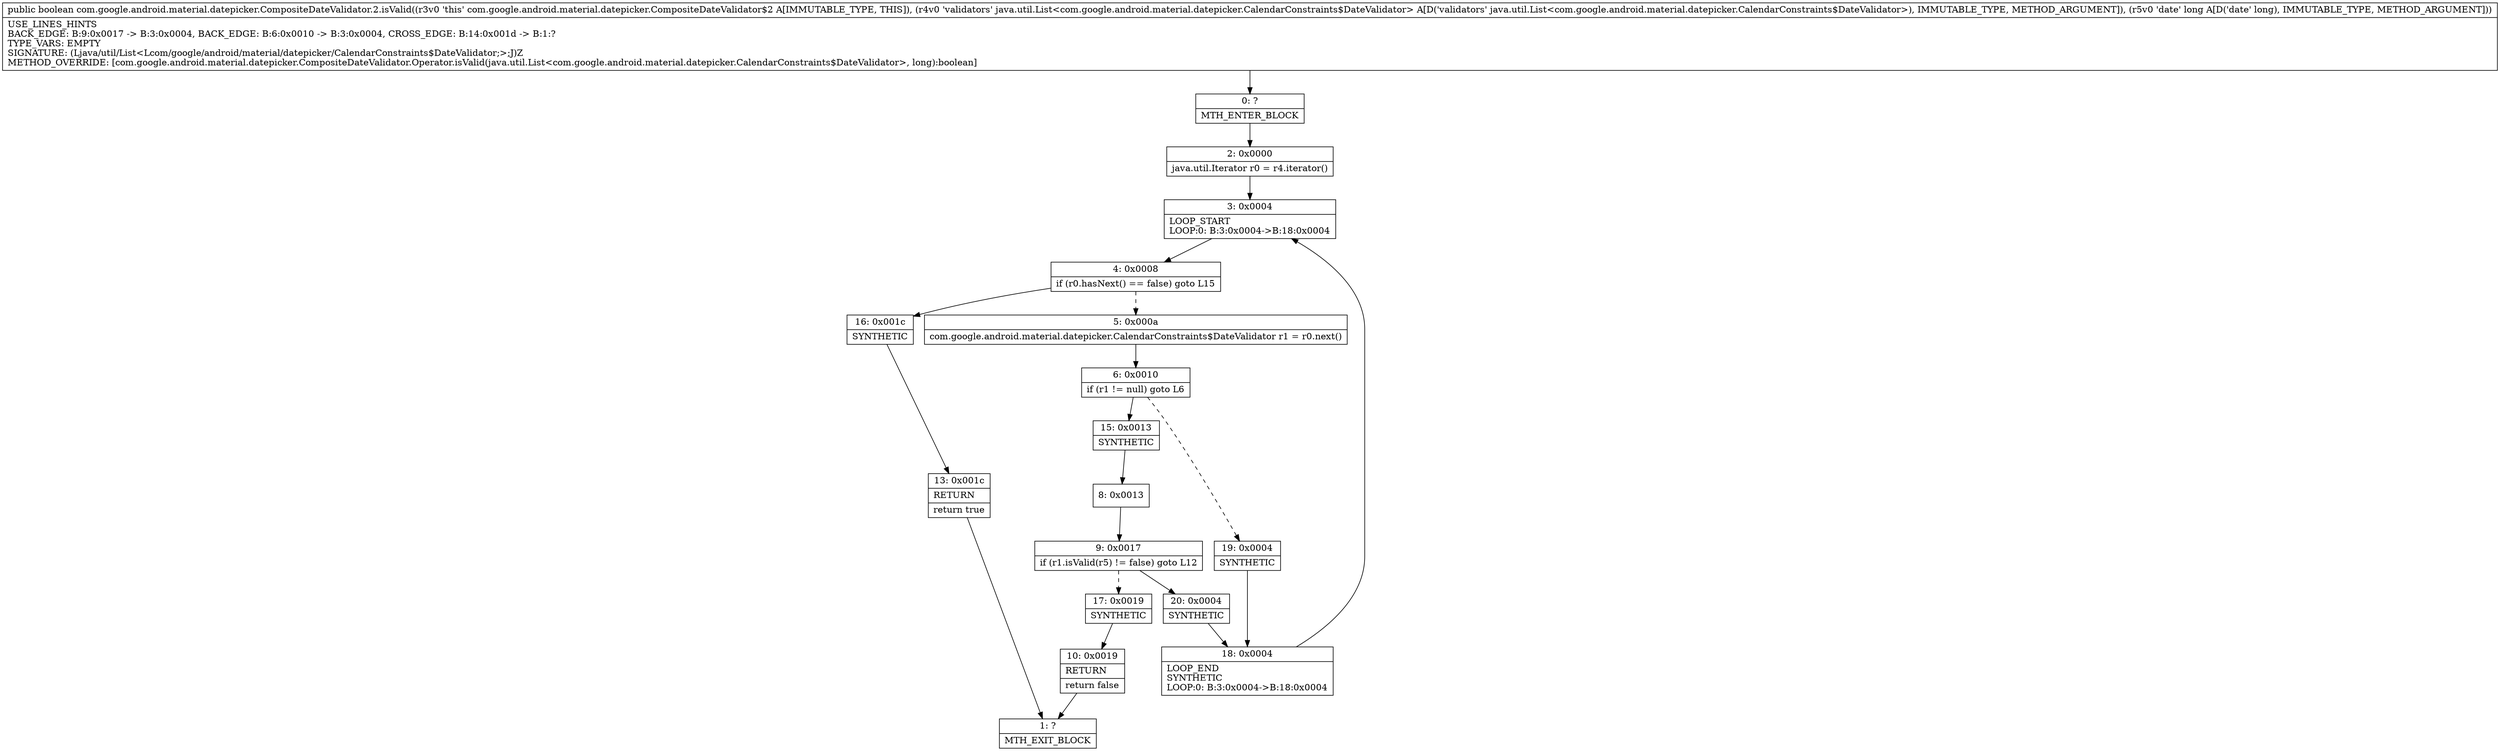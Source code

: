 digraph "CFG forcom.google.android.material.datepicker.CompositeDateValidator.2.isValid(Ljava\/util\/List;J)Z" {
Node_0 [shape=record,label="{0\:\ ?|MTH_ENTER_BLOCK\l}"];
Node_2 [shape=record,label="{2\:\ 0x0000|java.util.Iterator r0 = r4.iterator()\l}"];
Node_3 [shape=record,label="{3\:\ 0x0004|LOOP_START\lLOOP:0: B:3:0x0004\-\>B:18:0x0004\l}"];
Node_4 [shape=record,label="{4\:\ 0x0008|if (r0.hasNext() == false) goto L15\l}"];
Node_5 [shape=record,label="{5\:\ 0x000a|com.google.android.material.datepicker.CalendarConstraints$DateValidator r1 = r0.next()\l}"];
Node_6 [shape=record,label="{6\:\ 0x0010|if (r1 != null) goto L6\l}"];
Node_15 [shape=record,label="{15\:\ 0x0013|SYNTHETIC\l}"];
Node_8 [shape=record,label="{8\:\ 0x0013}"];
Node_9 [shape=record,label="{9\:\ 0x0017|if (r1.isValid(r5) != false) goto L12\l}"];
Node_17 [shape=record,label="{17\:\ 0x0019|SYNTHETIC\l}"];
Node_10 [shape=record,label="{10\:\ 0x0019|RETURN\l|return false\l}"];
Node_1 [shape=record,label="{1\:\ ?|MTH_EXIT_BLOCK\l}"];
Node_20 [shape=record,label="{20\:\ 0x0004|SYNTHETIC\l}"];
Node_18 [shape=record,label="{18\:\ 0x0004|LOOP_END\lSYNTHETIC\lLOOP:0: B:3:0x0004\-\>B:18:0x0004\l}"];
Node_19 [shape=record,label="{19\:\ 0x0004|SYNTHETIC\l}"];
Node_16 [shape=record,label="{16\:\ 0x001c|SYNTHETIC\l}"];
Node_13 [shape=record,label="{13\:\ 0x001c|RETURN\l|return true\l}"];
MethodNode[shape=record,label="{public boolean com.google.android.material.datepicker.CompositeDateValidator.2.isValid((r3v0 'this' com.google.android.material.datepicker.CompositeDateValidator$2 A[IMMUTABLE_TYPE, THIS]), (r4v0 'validators' java.util.List\<com.google.android.material.datepicker.CalendarConstraints$DateValidator\> A[D('validators' java.util.List\<com.google.android.material.datepicker.CalendarConstraints$DateValidator\>), IMMUTABLE_TYPE, METHOD_ARGUMENT]), (r5v0 'date' long A[D('date' long), IMMUTABLE_TYPE, METHOD_ARGUMENT]))  | USE_LINES_HINTS\lBACK_EDGE: B:9:0x0017 \-\> B:3:0x0004, BACK_EDGE: B:6:0x0010 \-\> B:3:0x0004, CROSS_EDGE: B:14:0x001d \-\> B:1:?\lTYPE_VARS: EMPTY\lSIGNATURE: (Ljava\/util\/List\<Lcom\/google\/android\/material\/datepicker\/CalendarConstraints$DateValidator;\>;J)Z\lMETHOD_OVERRIDE: [com.google.android.material.datepicker.CompositeDateValidator.Operator.isValid(java.util.List\<com.google.android.material.datepicker.CalendarConstraints$DateValidator\>, long):boolean]\l}"];
MethodNode -> Node_0;Node_0 -> Node_2;
Node_2 -> Node_3;
Node_3 -> Node_4;
Node_4 -> Node_5[style=dashed];
Node_4 -> Node_16;
Node_5 -> Node_6;
Node_6 -> Node_15;
Node_6 -> Node_19[style=dashed];
Node_15 -> Node_8;
Node_8 -> Node_9;
Node_9 -> Node_17[style=dashed];
Node_9 -> Node_20;
Node_17 -> Node_10;
Node_10 -> Node_1;
Node_20 -> Node_18;
Node_18 -> Node_3;
Node_19 -> Node_18;
Node_16 -> Node_13;
Node_13 -> Node_1;
}


